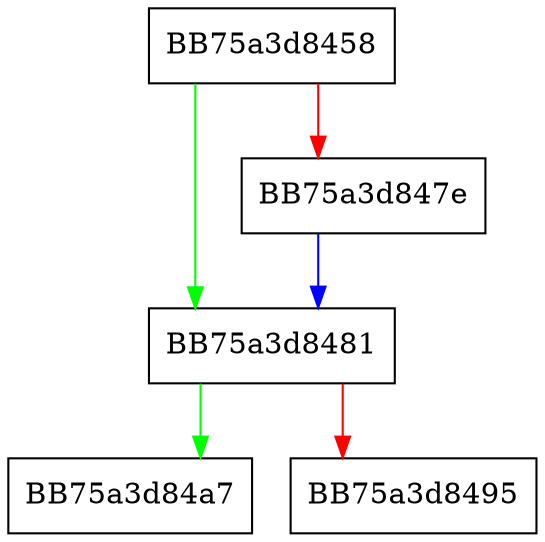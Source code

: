 digraph space {
  node [shape="box"];
  graph [splines=ortho];
  BB75a3d8458 -> BB75a3d8481 [color="green"];
  BB75a3d8458 -> BB75a3d847e [color="red"];
  BB75a3d847e -> BB75a3d8481 [color="blue"];
  BB75a3d8481 -> BB75a3d84a7 [color="green"];
  BB75a3d8481 -> BB75a3d8495 [color="red"];
}